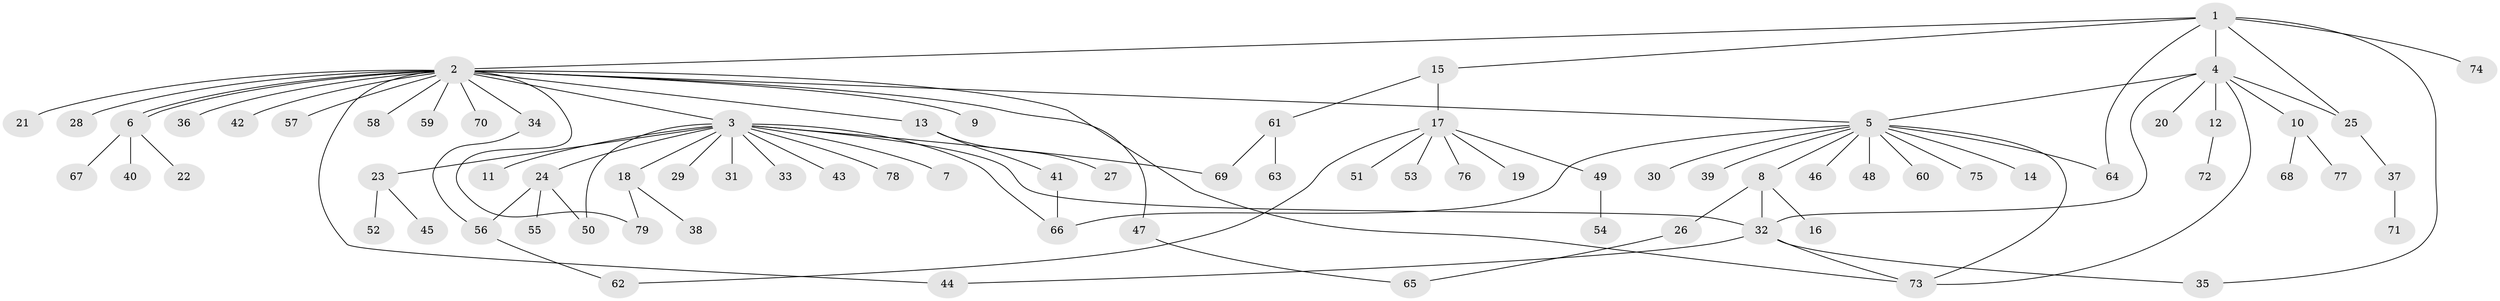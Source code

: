 // coarse degree distribution, {27: 0.02564102564102564, 7: 0.02564102564102564, 4: 0.07692307692307693, 1: 0.6923076923076923, 3: 0.02564102564102564, 2: 0.15384615384615385}
// Generated by graph-tools (version 1.1) at 2025/18/03/04/25 18:18:20]
// undirected, 79 vertices, 97 edges
graph export_dot {
graph [start="1"]
  node [color=gray90,style=filled];
  1;
  2;
  3;
  4;
  5;
  6;
  7;
  8;
  9;
  10;
  11;
  12;
  13;
  14;
  15;
  16;
  17;
  18;
  19;
  20;
  21;
  22;
  23;
  24;
  25;
  26;
  27;
  28;
  29;
  30;
  31;
  32;
  33;
  34;
  35;
  36;
  37;
  38;
  39;
  40;
  41;
  42;
  43;
  44;
  45;
  46;
  47;
  48;
  49;
  50;
  51;
  52;
  53;
  54;
  55;
  56;
  57;
  58;
  59;
  60;
  61;
  62;
  63;
  64;
  65;
  66;
  67;
  68;
  69;
  70;
  71;
  72;
  73;
  74;
  75;
  76;
  77;
  78;
  79;
  1 -- 2;
  1 -- 4;
  1 -- 15;
  1 -- 25;
  1 -- 35;
  1 -- 64;
  1 -- 74;
  2 -- 3;
  2 -- 5;
  2 -- 6;
  2 -- 6;
  2 -- 9;
  2 -- 13;
  2 -- 21;
  2 -- 28;
  2 -- 34;
  2 -- 36;
  2 -- 42;
  2 -- 44;
  2 -- 47;
  2 -- 57;
  2 -- 58;
  2 -- 59;
  2 -- 70;
  2 -- 73;
  2 -- 79;
  3 -- 7;
  3 -- 11;
  3 -- 18;
  3 -- 23;
  3 -- 24;
  3 -- 29;
  3 -- 31;
  3 -- 32;
  3 -- 33;
  3 -- 43;
  3 -- 50;
  3 -- 66;
  3 -- 69;
  3 -- 78;
  4 -- 5;
  4 -- 10;
  4 -- 12;
  4 -- 20;
  4 -- 25;
  4 -- 32;
  4 -- 73;
  5 -- 8;
  5 -- 14;
  5 -- 30;
  5 -- 39;
  5 -- 46;
  5 -- 48;
  5 -- 60;
  5 -- 64;
  5 -- 66;
  5 -- 73;
  5 -- 75;
  6 -- 22;
  6 -- 40;
  6 -- 67;
  8 -- 16;
  8 -- 26;
  8 -- 32;
  10 -- 68;
  10 -- 77;
  12 -- 72;
  13 -- 27;
  13 -- 41;
  15 -- 17;
  15 -- 61;
  17 -- 19;
  17 -- 49;
  17 -- 51;
  17 -- 53;
  17 -- 62;
  17 -- 76;
  18 -- 38;
  18 -- 79;
  23 -- 45;
  23 -- 52;
  24 -- 50;
  24 -- 55;
  24 -- 56;
  25 -- 37;
  26 -- 65;
  32 -- 35;
  32 -- 44;
  32 -- 73;
  34 -- 56;
  37 -- 71;
  41 -- 66;
  47 -- 65;
  49 -- 54;
  56 -- 62;
  61 -- 63;
  61 -- 69;
}
